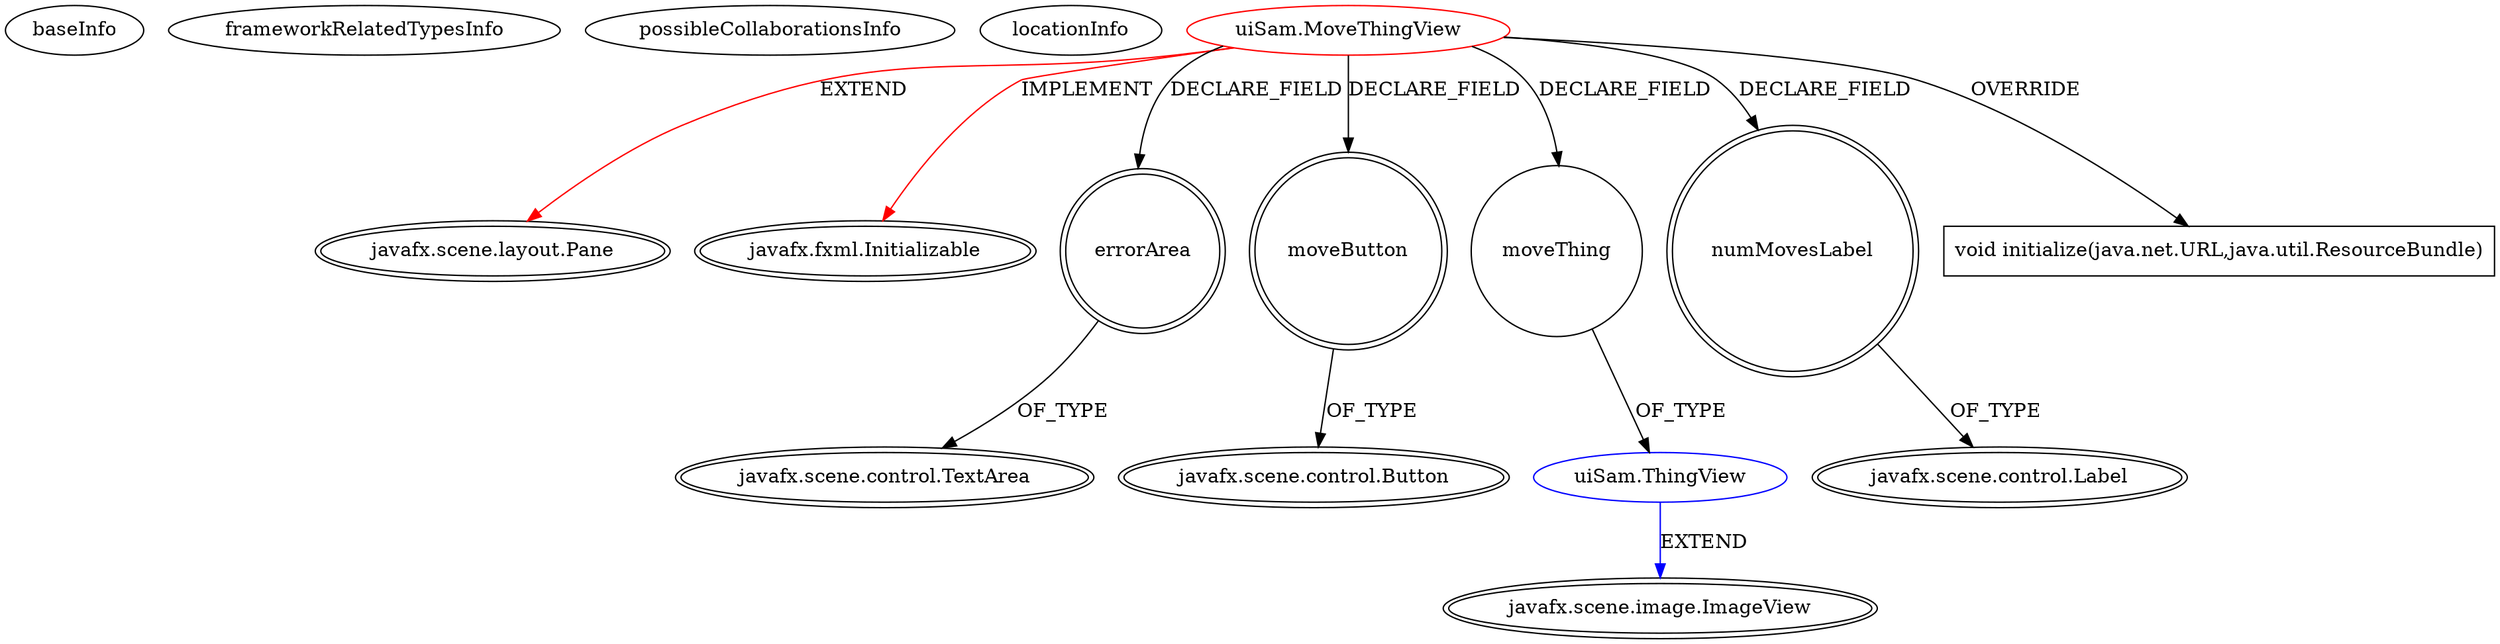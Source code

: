 digraph {
baseInfo[graphId=3891,category="extension_graph",isAnonymous=false,possibleRelation=true]
frameworkRelatedTypesInfo[0="javafx.scene.layout.Pane",1="javafx.fxml.Initializable"]
possibleCollaborationsInfo[0="3891~FIELD_DECLARATION-~javafx.scene.layout.Pane javafx.fxml.Initializable ~javafx.scene.image.ImageView ~false~false"]
locationInfo[projectName="prashker-KingsSGF",filePath="/prashker-KingsSGF/KingsSGF-master/src/uiSam/MoveThingView.java",contextSignature="MoveThingView",graphId="3891"]
0[label="uiSam.MoveThingView",vertexType="ROOT_CLIENT_CLASS_DECLARATION",isFrameworkType=false,color=red]
1[label="javafx.scene.layout.Pane",vertexType="FRAMEWORK_CLASS_TYPE",isFrameworkType=true,peripheries=2]
2[label="javafx.fxml.Initializable",vertexType="FRAMEWORK_INTERFACE_TYPE",isFrameworkType=true,peripheries=2]
3[label="errorArea",vertexType="FIELD_DECLARATION",isFrameworkType=true,peripheries=2,shape=circle]
4[label="javafx.scene.control.TextArea",vertexType="FRAMEWORK_CLASS_TYPE",isFrameworkType=true,peripheries=2]
5[label="moveButton",vertexType="FIELD_DECLARATION",isFrameworkType=true,peripheries=2,shape=circle]
6[label="javafx.scene.control.Button",vertexType="FRAMEWORK_CLASS_TYPE",isFrameworkType=true,peripheries=2]
7[label="moveThing",vertexType="FIELD_DECLARATION",isFrameworkType=false,shape=circle]
8[label="uiSam.ThingView",vertexType="REFERENCE_CLIENT_CLASS_DECLARATION",isFrameworkType=false,color=blue]
9[label="javafx.scene.image.ImageView",vertexType="FRAMEWORK_CLASS_TYPE",isFrameworkType=true,peripheries=2]
10[label="numMovesLabel",vertexType="FIELD_DECLARATION",isFrameworkType=true,peripheries=2,shape=circle]
11[label="javafx.scene.control.Label",vertexType="FRAMEWORK_CLASS_TYPE",isFrameworkType=true,peripheries=2]
12[label="void initialize(java.net.URL,java.util.ResourceBundle)",vertexType="OVERRIDING_METHOD_DECLARATION",isFrameworkType=false,shape=box]
0->1[label="EXTEND",color=red]
0->2[label="IMPLEMENT",color=red]
0->3[label="DECLARE_FIELD"]
3->4[label="OF_TYPE"]
0->5[label="DECLARE_FIELD"]
5->6[label="OF_TYPE"]
0->7[label="DECLARE_FIELD"]
8->9[label="EXTEND",color=blue]
7->8[label="OF_TYPE"]
0->10[label="DECLARE_FIELD"]
10->11[label="OF_TYPE"]
0->12[label="OVERRIDE"]
}
